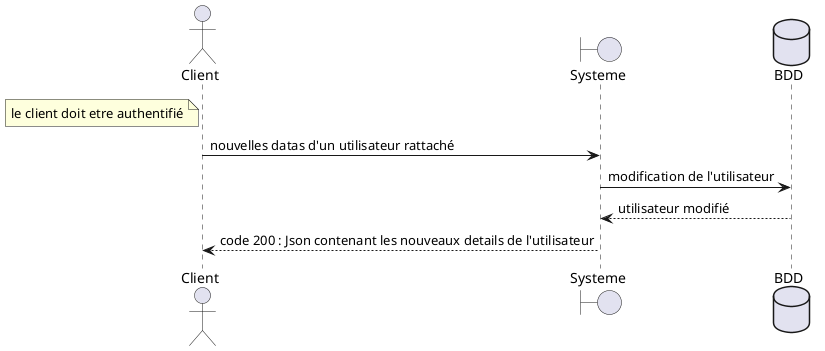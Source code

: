 @startuml lister_les_produits

actor Client
boundary Systeme
database BDD

note left of Client: le client doit etre authentifié

Client -> Systeme: nouvelles datas d'un utilisateur rattaché
Systeme -> BDD: modification de l'utilisateur
BDD --> Systeme : utilisateur modifié
Systeme --> Client: code 200 : Json contenant les nouveaux details de l'utilisateur

@enduml